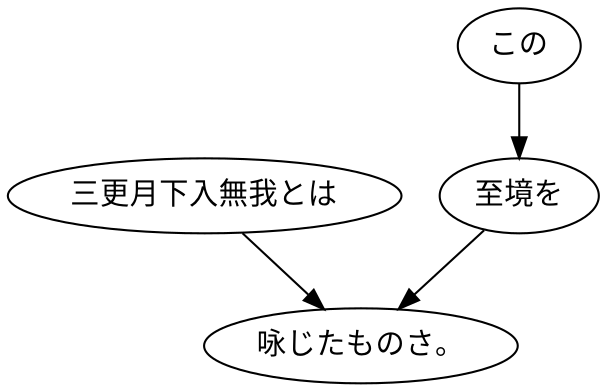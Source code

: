 digraph graph8523 {
	node0 [label="三更月下入無我とは"];
	node1 [label="この"];
	node2 [label="至境を"];
	node3 [label="咏じたものさ。"];
	node0 -> node3;
	node1 -> node2;
	node2 -> node3;
}
